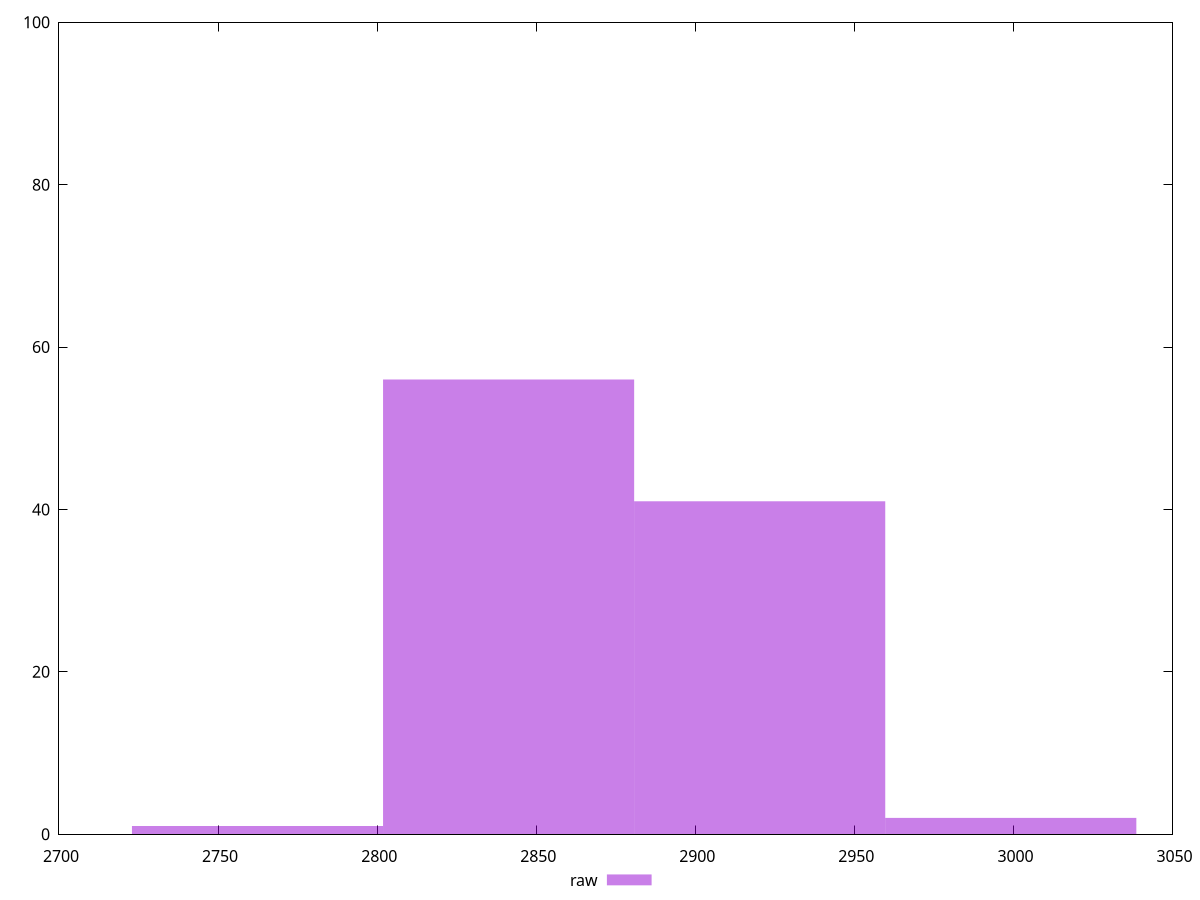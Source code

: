 reset
set terminal svg size 640, 490 enhanced background rgb 'white'
set output "report_00007_2020-12-11T15:55:29.892Z/largest-contentful-paint/samples/pages+cached+noexternal+nofonts+nosvg+noimg/raw/histogram.svg"

$raw <<EOF
2841.3194258119333 56
2920.2449654178204 41
2999.1705050237074 2
2762.3938862060463 1
EOF

set key outside below
set boxwidth 78.92553960588704
set yrange [0:100]
set style fill transparent solid 0.5 noborder

plot \
  $raw title "raw" with boxes, \


reset